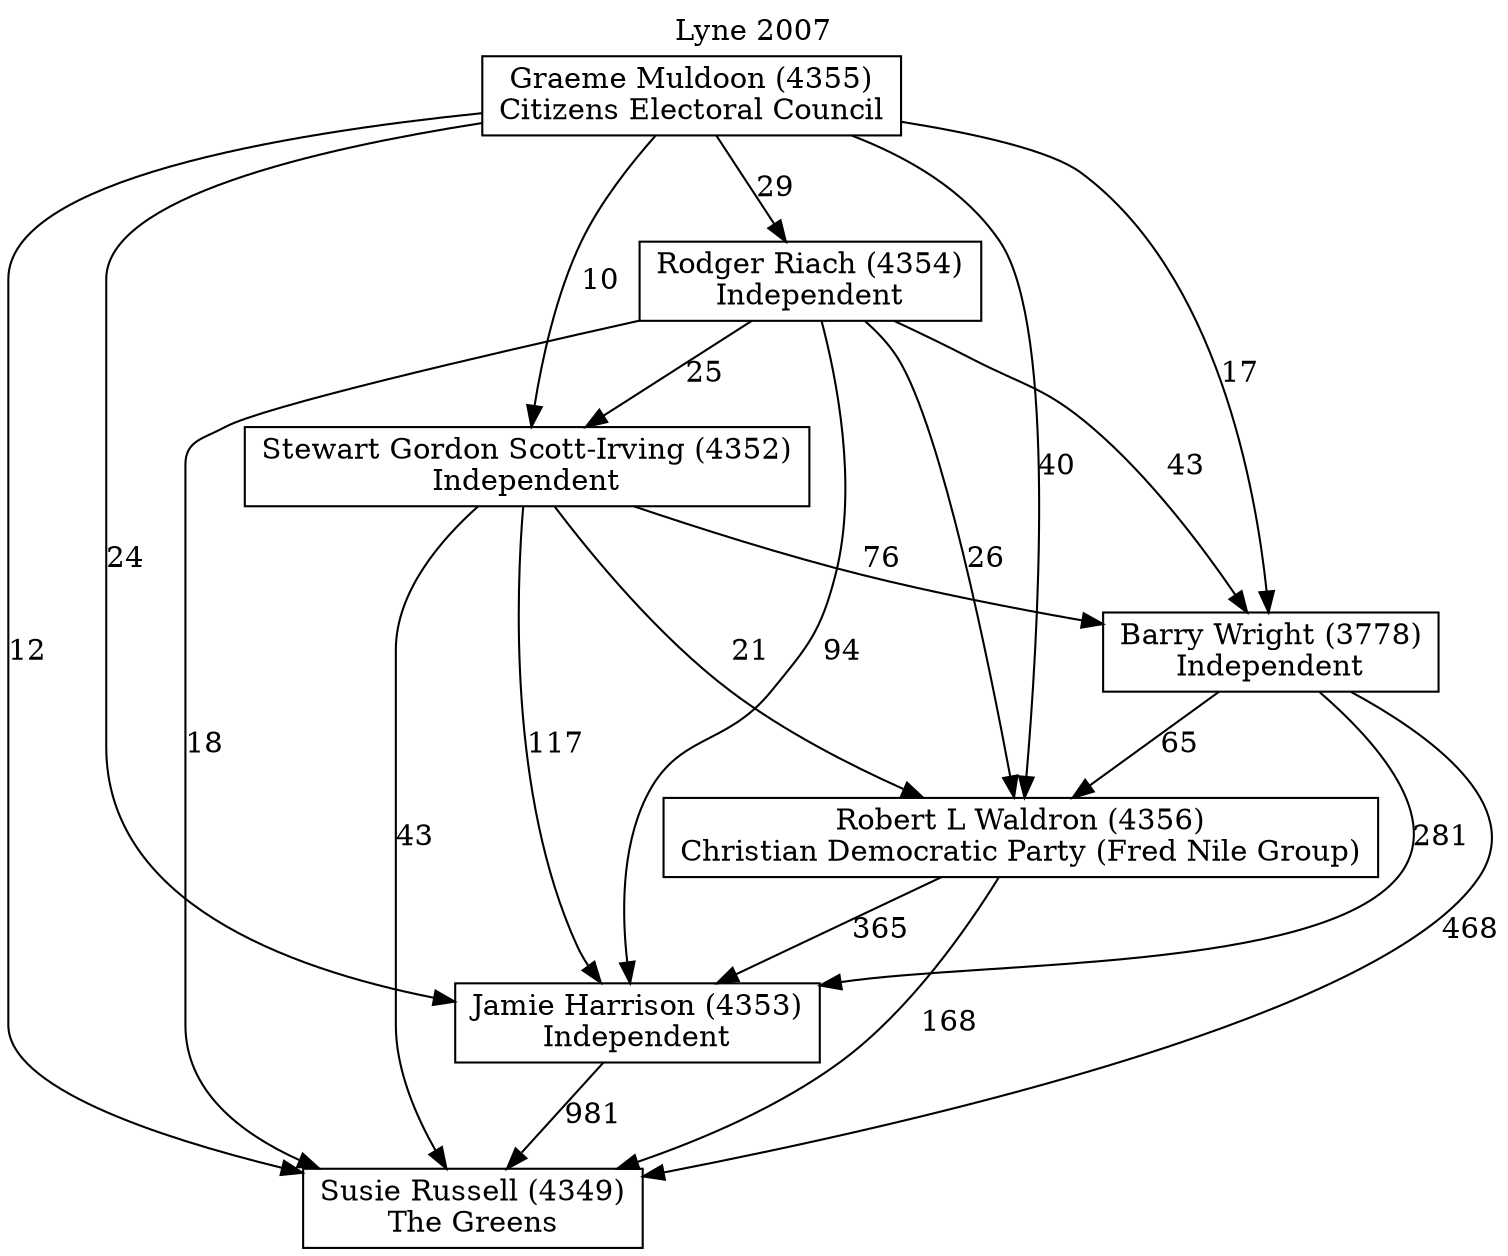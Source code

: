 // House preference flow
digraph "Susie Russell (4349)_Lyne_2007" {
	graph [label="Lyne 2007" labelloc=t mclimit=10]
	node [shape=box]
	"Susie Russell (4349)" [label="Susie Russell (4349)
The Greens"]
	"Jamie Harrison (4353)" [label="Jamie Harrison (4353)
Independent"]
	"Robert L Waldron (4356)" [label="Robert L Waldron (4356)
Christian Democratic Party (Fred Nile Group)"]
	"Barry Wright (3778)" [label="Barry Wright (3778)
Independent"]
	"Stewart Gordon Scott-Irving (4352)" [label="Stewart Gordon Scott-Irving (4352)
Independent"]
	"Rodger Riach (4354)" [label="Rodger Riach (4354)
Independent"]
	"Graeme Muldoon (4355)" [label="Graeme Muldoon (4355)
Citizens Electoral Council"]
	"Susie Russell (4349)" [label="Susie Russell (4349)
The Greens"]
	"Robert L Waldron (4356)" [label="Robert L Waldron (4356)
Christian Democratic Party (Fred Nile Group)"]
	"Barry Wright (3778)" [label="Barry Wright (3778)
Independent"]
	"Stewart Gordon Scott-Irving (4352)" [label="Stewart Gordon Scott-Irving (4352)
Independent"]
	"Rodger Riach (4354)" [label="Rodger Riach (4354)
Independent"]
	"Graeme Muldoon (4355)" [label="Graeme Muldoon (4355)
Citizens Electoral Council"]
	"Susie Russell (4349)" [label="Susie Russell (4349)
The Greens"]
	"Barry Wright (3778)" [label="Barry Wright (3778)
Independent"]
	"Stewart Gordon Scott-Irving (4352)" [label="Stewart Gordon Scott-Irving (4352)
Independent"]
	"Rodger Riach (4354)" [label="Rodger Riach (4354)
Independent"]
	"Graeme Muldoon (4355)" [label="Graeme Muldoon (4355)
Citizens Electoral Council"]
	"Susie Russell (4349)" [label="Susie Russell (4349)
The Greens"]
	"Stewart Gordon Scott-Irving (4352)" [label="Stewart Gordon Scott-Irving (4352)
Independent"]
	"Rodger Riach (4354)" [label="Rodger Riach (4354)
Independent"]
	"Graeme Muldoon (4355)" [label="Graeme Muldoon (4355)
Citizens Electoral Council"]
	"Susie Russell (4349)" [label="Susie Russell (4349)
The Greens"]
	"Rodger Riach (4354)" [label="Rodger Riach (4354)
Independent"]
	"Graeme Muldoon (4355)" [label="Graeme Muldoon (4355)
Citizens Electoral Council"]
	"Susie Russell (4349)" [label="Susie Russell (4349)
The Greens"]
	"Graeme Muldoon (4355)" [label="Graeme Muldoon (4355)
Citizens Electoral Council"]
	"Graeme Muldoon (4355)" [label="Graeme Muldoon (4355)
Citizens Electoral Council"]
	"Rodger Riach (4354)" [label="Rodger Riach (4354)
Independent"]
	"Graeme Muldoon (4355)" [label="Graeme Muldoon (4355)
Citizens Electoral Council"]
	"Graeme Muldoon (4355)" [label="Graeme Muldoon (4355)
Citizens Electoral Council"]
	"Stewart Gordon Scott-Irving (4352)" [label="Stewart Gordon Scott-Irving (4352)
Independent"]
	"Rodger Riach (4354)" [label="Rodger Riach (4354)
Independent"]
	"Graeme Muldoon (4355)" [label="Graeme Muldoon (4355)
Citizens Electoral Council"]
	"Stewart Gordon Scott-Irving (4352)" [label="Stewart Gordon Scott-Irving (4352)
Independent"]
	"Graeme Muldoon (4355)" [label="Graeme Muldoon (4355)
Citizens Electoral Council"]
	"Graeme Muldoon (4355)" [label="Graeme Muldoon (4355)
Citizens Electoral Council"]
	"Rodger Riach (4354)" [label="Rodger Riach (4354)
Independent"]
	"Graeme Muldoon (4355)" [label="Graeme Muldoon (4355)
Citizens Electoral Council"]
	"Graeme Muldoon (4355)" [label="Graeme Muldoon (4355)
Citizens Electoral Council"]
	"Barry Wright (3778)" [label="Barry Wright (3778)
Independent"]
	"Stewart Gordon Scott-Irving (4352)" [label="Stewart Gordon Scott-Irving (4352)
Independent"]
	"Rodger Riach (4354)" [label="Rodger Riach (4354)
Independent"]
	"Graeme Muldoon (4355)" [label="Graeme Muldoon (4355)
Citizens Electoral Council"]
	"Barry Wright (3778)" [label="Barry Wright (3778)
Independent"]
	"Rodger Riach (4354)" [label="Rodger Riach (4354)
Independent"]
	"Graeme Muldoon (4355)" [label="Graeme Muldoon (4355)
Citizens Electoral Council"]
	"Barry Wright (3778)" [label="Barry Wright (3778)
Independent"]
	"Graeme Muldoon (4355)" [label="Graeme Muldoon (4355)
Citizens Electoral Council"]
	"Graeme Muldoon (4355)" [label="Graeme Muldoon (4355)
Citizens Electoral Council"]
	"Rodger Riach (4354)" [label="Rodger Riach (4354)
Independent"]
	"Graeme Muldoon (4355)" [label="Graeme Muldoon (4355)
Citizens Electoral Council"]
	"Graeme Muldoon (4355)" [label="Graeme Muldoon (4355)
Citizens Electoral Council"]
	"Stewart Gordon Scott-Irving (4352)" [label="Stewart Gordon Scott-Irving (4352)
Independent"]
	"Rodger Riach (4354)" [label="Rodger Riach (4354)
Independent"]
	"Graeme Muldoon (4355)" [label="Graeme Muldoon (4355)
Citizens Electoral Council"]
	"Stewart Gordon Scott-Irving (4352)" [label="Stewart Gordon Scott-Irving (4352)
Independent"]
	"Graeme Muldoon (4355)" [label="Graeme Muldoon (4355)
Citizens Electoral Council"]
	"Graeme Muldoon (4355)" [label="Graeme Muldoon (4355)
Citizens Electoral Council"]
	"Rodger Riach (4354)" [label="Rodger Riach (4354)
Independent"]
	"Graeme Muldoon (4355)" [label="Graeme Muldoon (4355)
Citizens Electoral Council"]
	"Graeme Muldoon (4355)" [label="Graeme Muldoon (4355)
Citizens Electoral Council"]
	"Robert L Waldron (4356)" [label="Robert L Waldron (4356)
Christian Democratic Party (Fred Nile Group)"]
	"Barry Wright (3778)" [label="Barry Wright (3778)
Independent"]
	"Stewart Gordon Scott-Irving (4352)" [label="Stewart Gordon Scott-Irving (4352)
Independent"]
	"Rodger Riach (4354)" [label="Rodger Riach (4354)
Independent"]
	"Graeme Muldoon (4355)" [label="Graeme Muldoon (4355)
Citizens Electoral Council"]
	"Robert L Waldron (4356)" [label="Robert L Waldron (4356)
Christian Democratic Party (Fred Nile Group)"]
	"Stewart Gordon Scott-Irving (4352)" [label="Stewart Gordon Scott-Irving (4352)
Independent"]
	"Rodger Riach (4354)" [label="Rodger Riach (4354)
Independent"]
	"Graeme Muldoon (4355)" [label="Graeme Muldoon (4355)
Citizens Electoral Council"]
	"Robert L Waldron (4356)" [label="Robert L Waldron (4356)
Christian Democratic Party (Fred Nile Group)"]
	"Rodger Riach (4354)" [label="Rodger Riach (4354)
Independent"]
	"Graeme Muldoon (4355)" [label="Graeme Muldoon (4355)
Citizens Electoral Council"]
	"Robert L Waldron (4356)" [label="Robert L Waldron (4356)
Christian Democratic Party (Fred Nile Group)"]
	"Graeme Muldoon (4355)" [label="Graeme Muldoon (4355)
Citizens Electoral Council"]
	"Graeme Muldoon (4355)" [label="Graeme Muldoon (4355)
Citizens Electoral Council"]
	"Rodger Riach (4354)" [label="Rodger Riach (4354)
Independent"]
	"Graeme Muldoon (4355)" [label="Graeme Muldoon (4355)
Citizens Electoral Council"]
	"Graeme Muldoon (4355)" [label="Graeme Muldoon (4355)
Citizens Electoral Council"]
	"Stewart Gordon Scott-Irving (4352)" [label="Stewart Gordon Scott-Irving (4352)
Independent"]
	"Rodger Riach (4354)" [label="Rodger Riach (4354)
Independent"]
	"Graeme Muldoon (4355)" [label="Graeme Muldoon (4355)
Citizens Electoral Council"]
	"Stewart Gordon Scott-Irving (4352)" [label="Stewart Gordon Scott-Irving (4352)
Independent"]
	"Graeme Muldoon (4355)" [label="Graeme Muldoon (4355)
Citizens Electoral Council"]
	"Graeme Muldoon (4355)" [label="Graeme Muldoon (4355)
Citizens Electoral Council"]
	"Rodger Riach (4354)" [label="Rodger Riach (4354)
Independent"]
	"Graeme Muldoon (4355)" [label="Graeme Muldoon (4355)
Citizens Electoral Council"]
	"Graeme Muldoon (4355)" [label="Graeme Muldoon (4355)
Citizens Electoral Council"]
	"Barry Wright (3778)" [label="Barry Wright (3778)
Independent"]
	"Stewart Gordon Scott-Irving (4352)" [label="Stewart Gordon Scott-Irving (4352)
Independent"]
	"Rodger Riach (4354)" [label="Rodger Riach (4354)
Independent"]
	"Graeme Muldoon (4355)" [label="Graeme Muldoon (4355)
Citizens Electoral Council"]
	"Barry Wright (3778)" [label="Barry Wright (3778)
Independent"]
	"Rodger Riach (4354)" [label="Rodger Riach (4354)
Independent"]
	"Graeme Muldoon (4355)" [label="Graeme Muldoon (4355)
Citizens Electoral Council"]
	"Barry Wright (3778)" [label="Barry Wright (3778)
Independent"]
	"Graeme Muldoon (4355)" [label="Graeme Muldoon (4355)
Citizens Electoral Council"]
	"Graeme Muldoon (4355)" [label="Graeme Muldoon (4355)
Citizens Electoral Council"]
	"Rodger Riach (4354)" [label="Rodger Riach (4354)
Independent"]
	"Graeme Muldoon (4355)" [label="Graeme Muldoon (4355)
Citizens Electoral Council"]
	"Graeme Muldoon (4355)" [label="Graeme Muldoon (4355)
Citizens Electoral Council"]
	"Stewart Gordon Scott-Irving (4352)" [label="Stewart Gordon Scott-Irving (4352)
Independent"]
	"Rodger Riach (4354)" [label="Rodger Riach (4354)
Independent"]
	"Graeme Muldoon (4355)" [label="Graeme Muldoon (4355)
Citizens Electoral Council"]
	"Stewart Gordon Scott-Irving (4352)" [label="Stewart Gordon Scott-Irving (4352)
Independent"]
	"Graeme Muldoon (4355)" [label="Graeme Muldoon (4355)
Citizens Electoral Council"]
	"Graeme Muldoon (4355)" [label="Graeme Muldoon (4355)
Citizens Electoral Council"]
	"Rodger Riach (4354)" [label="Rodger Riach (4354)
Independent"]
	"Graeme Muldoon (4355)" [label="Graeme Muldoon (4355)
Citizens Electoral Council"]
	"Graeme Muldoon (4355)" [label="Graeme Muldoon (4355)
Citizens Electoral Council"]
	"Jamie Harrison (4353)" [label="Jamie Harrison (4353)
Independent"]
	"Robert L Waldron (4356)" [label="Robert L Waldron (4356)
Christian Democratic Party (Fred Nile Group)"]
	"Barry Wright (3778)" [label="Barry Wright (3778)
Independent"]
	"Stewart Gordon Scott-Irving (4352)" [label="Stewart Gordon Scott-Irving (4352)
Independent"]
	"Rodger Riach (4354)" [label="Rodger Riach (4354)
Independent"]
	"Graeme Muldoon (4355)" [label="Graeme Muldoon (4355)
Citizens Electoral Council"]
	"Jamie Harrison (4353)" [label="Jamie Harrison (4353)
Independent"]
	"Barry Wright (3778)" [label="Barry Wright (3778)
Independent"]
	"Stewart Gordon Scott-Irving (4352)" [label="Stewart Gordon Scott-Irving (4352)
Independent"]
	"Rodger Riach (4354)" [label="Rodger Riach (4354)
Independent"]
	"Graeme Muldoon (4355)" [label="Graeme Muldoon (4355)
Citizens Electoral Council"]
	"Jamie Harrison (4353)" [label="Jamie Harrison (4353)
Independent"]
	"Stewart Gordon Scott-Irving (4352)" [label="Stewart Gordon Scott-Irving (4352)
Independent"]
	"Rodger Riach (4354)" [label="Rodger Riach (4354)
Independent"]
	"Graeme Muldoon (4355)" [label="Graeme Muldoon (4355)
Citizens Electoral Council"]
	"Jamie Harrison (4353)" [label="Jamie Harrison (4353)
Independent"]
	"Rodger Riach (4354)" [label="Rodger Riach (4354)
Independent"]
	"Graeme Muldoon (4355)" [label="Graeme Muldoon (4355)
Citizens Electoral Council"]
	"Jamie Harrison (4353)" [label="Jamie Harrison (4353)
Independent"]
	"Graeme Muldoon (4355)" [label="Graeme Muldoon (4355)
Citizens Electoral Council"]
	"Graeme Muldoon (4355)" [label="Graeme Muldoon (4355)
Citizens Electoral Council"]
	"Rodger Riach (4354)" [label="Rodger Riach (4354)
Independent"]
	"Graeme Muldoon (4355)" [label="Graeme Muldoon (4355)
Citizens Electoral Council"]
	"Graeme Muldoon (4355)" [label="Graeme Muldoon (4355)
Citizens Electoral Council"]
	"Stewart Gordon Scott-Irving (4352)" [label="Stewart Gordon Scott-Irving (4352)
Independent"]
	"Rodger Riach (4354)" [label="Rodger Riach (4354)
Independent"]
	"Graeme Muldoon (4355)" [label="Graeme Muldoon (4355)
Citizens Electoral Council"]
	"Stewart Gordon Scott-Irving (4352)" [label="Stewart Gordon Scott-Irving (4352)
Independent"]
	"Graeme Muldoon (4355)" [label="Graeme Muldoon (4355)
Citizens Electoral Council"]
	"Graeme Muldoon (4355)" [label="Graeme Muldoon (4355)
Citizens Electoral Council"]
	"Rodger Riach (4354)" [label="Rodger Riach (4354)
Independent"]
	"Graeme Muldoon (4355)" [label="Graeme Muldoon (4355)
Citizens Electoral Council"]
	"Graeme Muldoon (4355)" [label="Graeme Muldoon (4355)
Citizens Electoral Council"]
	"Barry Wright (3778)" [label="Barry Wright (3778)
Independent"]
	"Stewart Gordon Scott-Irving (4352)" [label="Stewart Gordon Scott-Irving (4352)
Independent"]
	"Rodger Riach (4354)" [label="Rodger Riach (4354)
Independent"]
	"Graeme Muldoon (4355)" [label="Graeme Muldoon (4355)
Citizens Electoral Council"]
	"Barry Wright (3778)" [label="Barry Wright (3778)
Independent"]
	"Rodger Riach (4354)" [label="Rodger Riach (4354)
Independent"]
	"Graeme Muldoon (4355)" [label="Graeme Muldoon (4355)
Citizens Electoral Council"]
	"Barry Wright (3778)" [label="Barry Wright (3778)
Independent"]
	"Graeme Muldoon (4355)" [label="Graeme Muldoon (4355)
Citizens Electoral Council"]
	"Graeme Muldoon (4355)" [label="Graeme Muldoon (4355)
Citizens Electoral Council"]
	"Rodger Riach (4354)" [label="Rodger Riach (4354)
Independent"]
	"Graeme Muldoon (4355)" [label="Graeme Muldoon (4355)
Citizens Electoral Council"]
	"Graeme Muldoon (4355)" [label="Graeme Muldoon (4355)
Citizens Electoral Council"]
	"Stewart Gordon Scott-Irving (4352)" [label="Stewart Gordon Scott-Irving (4352)
Independent"]
	"Rodger Riach (4354)" [label="Rodger Riach (4354)
Independent"]
	"Graeme Muldoon (4355)" [label="Graeme Muldoon (4355)
Citizens Electoral Council"]
	"Stewart Gordon Scott-Irving (4352)" [label="Stewart Gordon Scott-Irving (4352)
Independent"]
	"Graeme Muldoon (4355)" [label="Graeme Muldoon (4355)
Citizens Electoral Council"]
	"Graeme Muldoon (4355)" [label="Graeme Muldoon (4355)
Citizens Electoral Council"]
	"Rodger Riach (4354)" [label="Rodger Riach (4354)
Independent"]
	"Graeme Muldoon (4355)" [label="Graeme Muldoon (4355)
Citizens Electoral Council"]
	"Graeme Muldoon (4355)" [label="Graeme Muldoon (4355)
Citizens Electoral Council"]
	"Robert L Waldron (4356)" [label="Robert L Waldron (4356)
Christian Democratic Party (Fred Nile Group)"]
	"Barry Wright (3778)" [label="Barry Wright (3778)
Independent"]
	"Stewart Gordon Scott-Irving (4352)" [label="Stewart Gordon Scott-Irving (4352)
Independent"]
	"Rodger Riach (4354)" [label="Rodger Riach (4354)
Independent"]
	"Graeme Muldoon (4355)" [label="Graeme Muldoon (4355)
Citizens Electoral Council"]
	"Robert L Waldron (4356)" [label="Robert L Waldron (4356)
Christian Democratic Party (Fred Nile Group)"]
	"Stewart Gordon Scott-Irving (4352)" [label="Stewart Gordon Scott-Irving (4352)
Independent"]
	"Rodger Riach (4354)" [label="Rodger Riach (4354)
Independent"]
	"Graeme Muldoon (4355)" [label="Graeme Muldoon (4355)
Citizens Electoral Council"]
	"Robert L Waldron (4356)" [label="Robert L Waldron (4356)
Christian Democratic Party (Fred Nile Group)"]
	"Rodger Riach (4354)" [label="Rodger Riach (4354)
Independent"]
	"Graeme Muldoon (4355)" [label="Graeme Muldoon (4355)
Citizens Electoral Council"]
	"Robert L Waldron (4356)" [label="Robert L Waldron (4356)
Christian Democratic Party (Fred Nile Group)"]
	"Graeme Muldoon (4355)" [label="Graeme Muldoon (4355)
Citizens Electoral Council"]
	"Graeme Muldoon (4355)" [label="Graeme Muldoon (4355)
Citizens Electoral Council"]
	"Rodger Riach (4354)" [label="Rodger Riach (4354)
Independent"]
	"Graeme Muldoon (4355)" [label="Graeme Muldoon (4355)
Citizens Electoral Council"]
	"Graeme Muldoon (4355)" [label="Graeme Muldoon (4355)
Citizens Electoral Council"]
	"Stewart Gordon Scott-Irving (4352)" [label="Stewart Gordon Scott-Irving (4352)
Independent"]
	"Rodger Riach (4354)" [label="Rodger Riach (4354)
Independent"]
	"Graeme Muldoon (4355)" [label="Graeme Muldoon (4355)
Citizens Electoral Council"]
	"Stewart Gordon Scott-Irving (4352)" [label="Stewart Gordon Scott-Irving (4352)
Independent"]
	"Graeme Muldoon (4355)" [label="Graeme Muldoon (4355)
Citizens Electoral Council"]
	"Graeme Muldoon (4355)" [label="Graeme Muldoon (4355)
Citizens Electoral Council"]
	"Rodger Riach (4354)" [label="Rodger Riach (4354)
Independent"]
	"Graeme Muldoon (4355)" [label="Graeme Muldoon (4355)
Citizens Electoral Council"]
	"Graeme Muldoon (4355)" [label="Graeme Muldoon (4355)
Citizens Electoral Council"]
	"Barry Wright (3778)" [label="Barry Wright (3778)
Independent"]
	"Stewart Gordon Scott-Irving (4352)" [label="Stewart Gordon Scott-Irving (4352)
Independent"]
	"Rodger Riach (4354)" [label="Rodger Riach (4354)
Independent"]
	"Graeme Muldoon (4355)" [label="Graeme Muldoon (4355)
Citizens Electoral Council"]
	"Barry Wright (3778)" [label="Barry Wright (3778)
Independent"]
	"Rodger Riach (4354)" [label="Rodger Riach (4354)
Independent"]
	"Graeme Muldoon (4355)" [label="Graeme Muldoon (4355)
Citizens Electoral Council"]
	"Barry Wright (3778)" [label="Barry Wright (3778)
Independent"]
	"Graeme Muldoon (4355)" [label="Graeme Muldoon (4355)
Citizens Electoral Council"]
	"Graeme Muldoon (4355)" [label="Graeme Muldoon (4355)
Citizens Electoral Council"]
	"Rodger Riach (4354)" [label="Rodger Riach (4354)
Independent"]
	"Graeme Muldoon (4355)" [label="Graeme Muldoon (4355)
Citizens Electoral Council"]
	"Graeme Muldoon (4355)" [label="Graeme Muldoon (4355)
Citizens Electoral Council"]
	"Stewart Gordon Scott-Irving (4352)" [label="Stewart Gordon Scott-Irving (4352)
Independent"]
	"Rodger Riach (4354)" [label="Rodger Riach (4354)
Independent"]
	"Graeme Muldoon (4355)" [label="Graeme Muldoon (4355)
Citizens Electoral Council"]
	"Stewart Gordon Scott-Irving (4352)" [label="Stewart Gordon Scott-Irving (4352)
Independent"]
	"Graeme Muldoon (4355)" [label="Graeme Muldoon (4355)
Citizens Electoral Council"]
	"Graeme Muldoon (4355)" [label="Graeme Muldoon (4355)
Citizens Electoral Council"]
	"Rodger Riach (4354)" [label="Rodger Riach (4354)
Independent"]
	"Graeme Muldoon (4355)" [label="Graeme Muldoon (4355)
Citizens Electoral Council"]
	"Graeme Muldoon (4355)" [label="Graeme Muldoon (4355)
Citizens Electoral Council"]
	"Jamie Harrison (4353)" -> "Susie Russell (4349)" [label=981]
	"Robert L Waldron (4356)" -> "Jamie Harrison (4353)" [label=365]
	"Barry Wright (3778)" -> "Robert L Waldron (4356)" [label=65]
	"Stewart Gordon Scott-Irving (4352)" -> "Barry Wright (3778)" [label=76]
	"Rodger Riach (4354)" -> "Stewart Gordon Scott-Irving (4352)" [label=25]
	"Graeme Muldoon (4355)" -> "Rodger Riach (4354)" [label=29]
	"Robert L Waldron (4356)" -> "Susie Russell (4349)" [label=168]
	"Barry Wright (3778)" -> "Susie Russell (4349)" [label=468]
	"Stewart Gordon Scott-Irving (4352)" -> "Susie Russell (4349)" [label=43]
	"Rodger Riach (4354)" -> "Susie Russell (4349)" [label=18]
	"Graeme Muldoon (4355)" -> "Susie Russell (4349)" [label=12]
	"Graeme Muldoon (4355)" -> "Stewart Gordon Scott-Irving (4352)" [label=10]
	"Rodger Riach (4354)" -> "Barry Wright (3778)" [label=43]
	"Graeme Muldoon (4355)" -> "Barry Wright (3778)" [label=17]
	"Stewart Gordon Scott-Irving (4352)" -> "Robert L Waldron (4356)" [label=21]
	"Rodger Riach (4354)" -> "Robert L Waldron (4356)" [label=26]
	"Graeme Muldoon (4355)" -> "Robert L Waldron (4356)" [label=40]
	"Barry Wright (3778)" -> "Jamie Harrison (4353)" [label=281]
	"Stewart Gordon Scott-Irving (4352)" -> "Jamie Harrison (4353)" [label=117]
	"Rodger Riach (4354)" -> "Jamie Harrison (4353)" [label=94]
	"Graeme Muldoon (4355)" -> "Jamie Harrison (4353)" [label=24]
}
